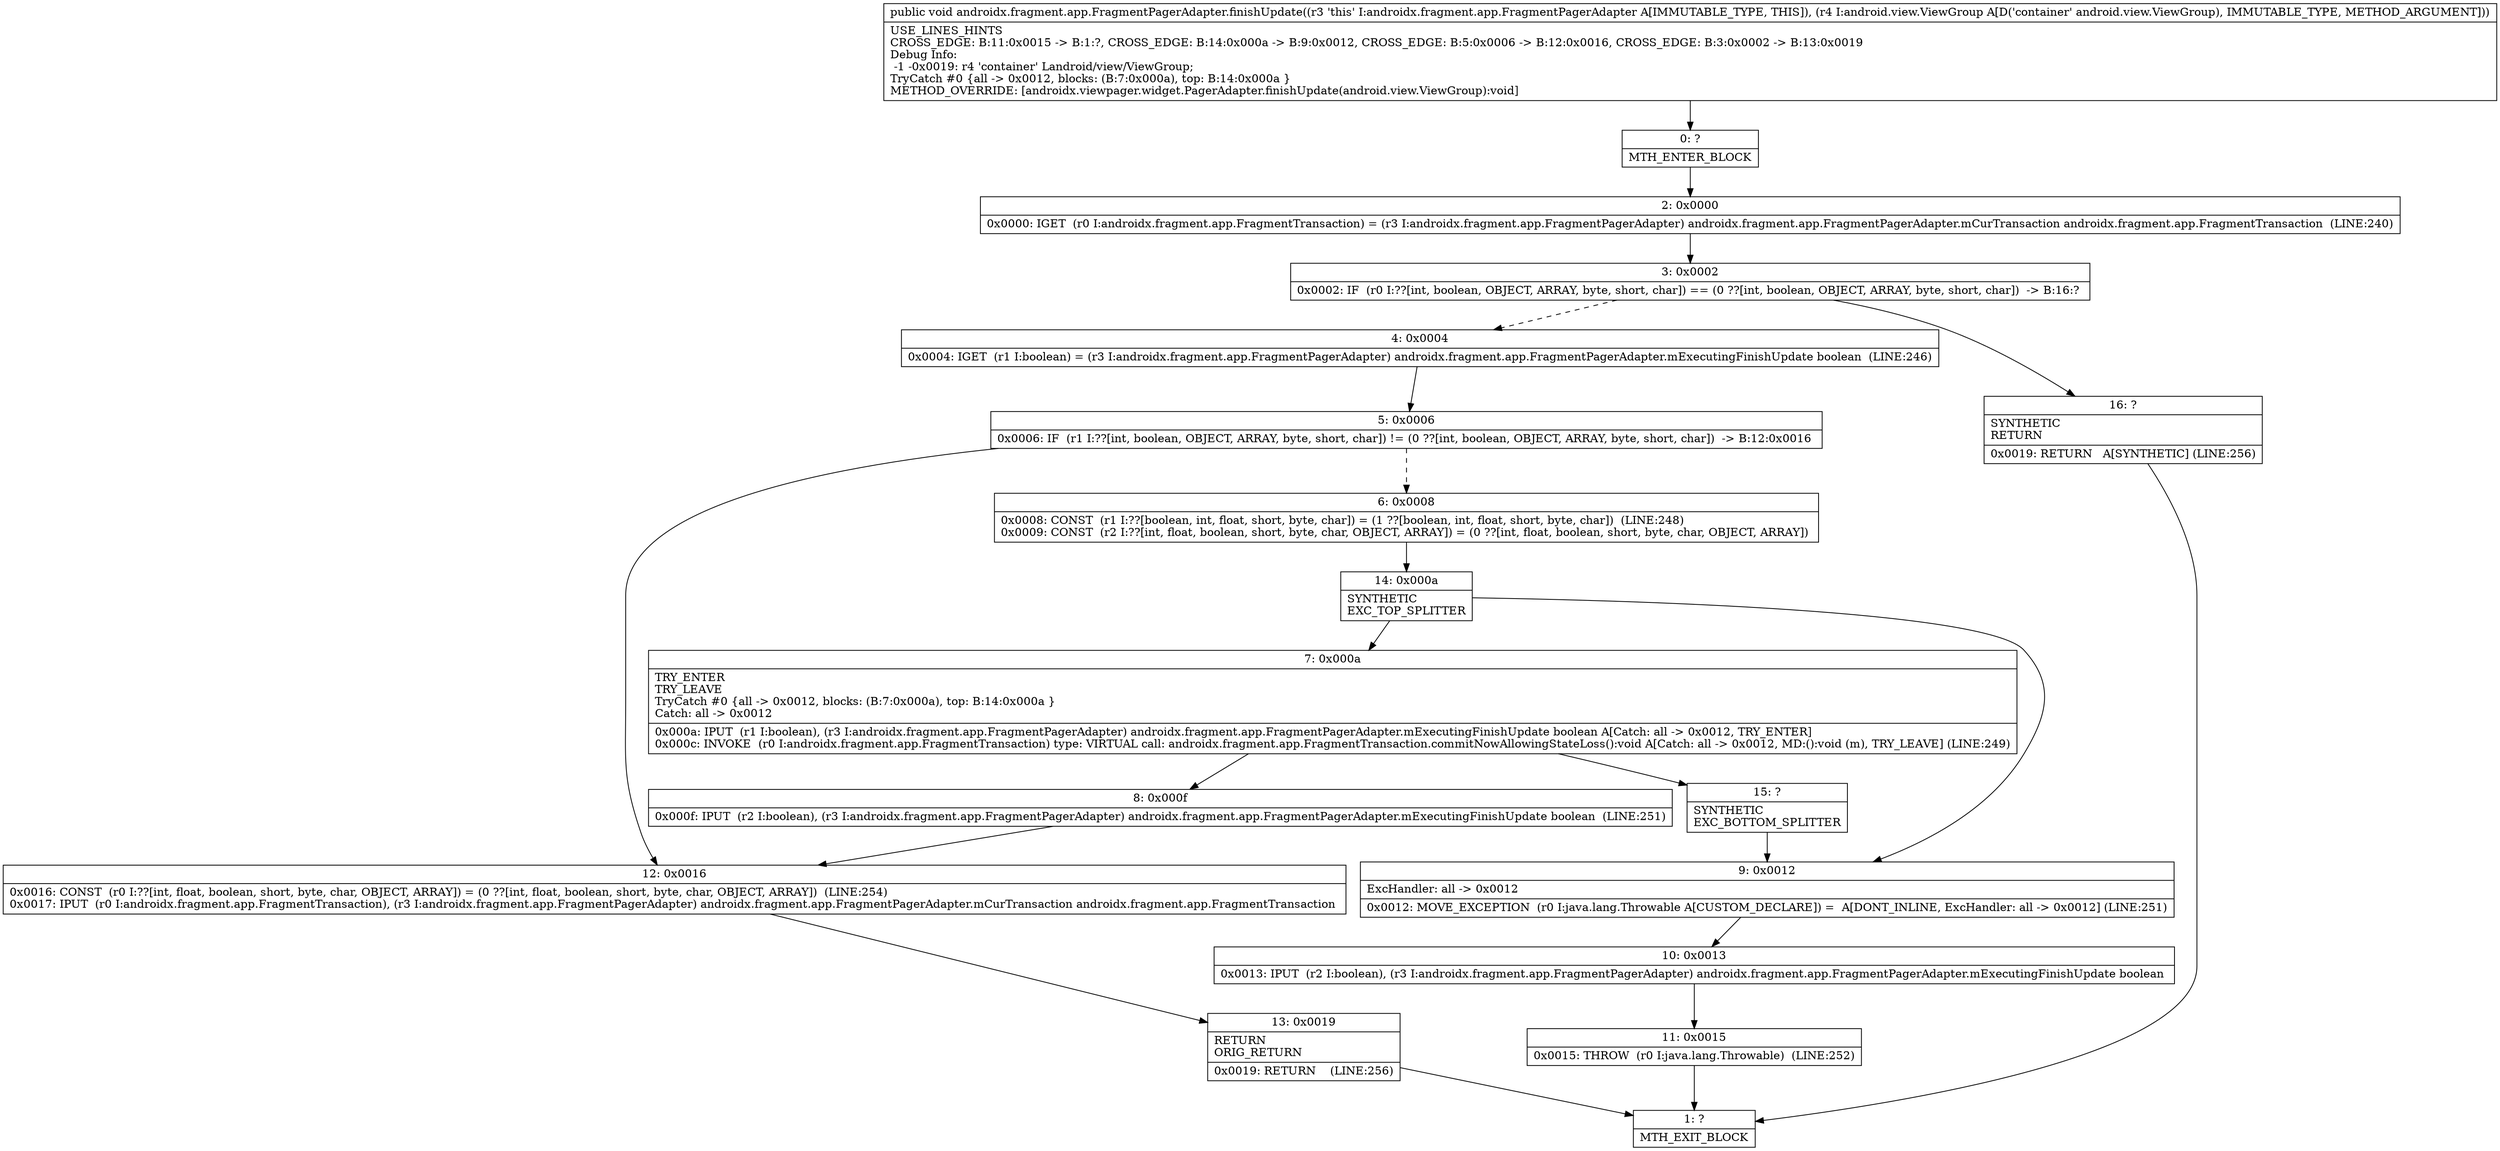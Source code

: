 digraph "CFG forandroidx.fragment.app.FragmentPagerAdapter.finishUpdate(Landroid\/view\/ViewGroup;)V" {
Node_0 [shape=record,label="{0\:\ ?|MTH_ENTER_BLOCK\l}"];
Node_2 [shape=record,label="{2\:\ 0x0000|0x0000: IGET  (r0 I:androidx.fragment.app.FragmentTransaction) = (r3 I:androidx.fragment.app.FragmentPagerAdapter) androidx.fragment.app.FragmentPagerAdapter.mCurTransaction androidx.fragment.app.FragmentTransaction  (LINE:240)\l}"];
Node_3 [shape=record,label="{3\:\ 0x0002|0x0002: IF  (r0 I:??[int, boolean, OBJECT, ARRAY, byte, short, char]) == (0 ??[int, boolean, OBJECT, ARRAY, byte, short, char])  \-\> B:16:? \l}"];
Node_4 [shape=record,label="{4\:\ 0x0004|0x0004: IGET  (r1 I:boolean) = (r3 I:androidx.fragment.app.FragmentPagerAdapter) androidx.fragment.app.FragmentPagerAdapter.mExecutingFinishUpdate boolean  (LINE:246)\l}"];
Node_5 [shape=record,label="{5\:\ 0x0006|0x0006: IF  (r1 I:??[int, boolean, OBJECT, ARRAY, byte, short, char]) != (0 ??[int, boolean, OBJECT, ARRAY, byte, short, char])  \-\> B:12:0x0016 \l}"];
Node_6 [shape=record,label="{6\:\ 0x0008|0x0008: CONST  (r1 I:??[boolean, int, float, short, byte, char]) = (1 ??[boolean, int, float, short, byte, char])  (LINE:248)\l0x0009: CONST  (r2 I:??[int, float, boolean, short, byte, char, OBJECT, ARRAY]) = (0 ??[int, float, boolean, short, byte, char, OBJECT, ARRAY]) \l}"];
Node_14 [shape=record,label="{14\:\ 0x000a|SYNTHETIC\lEXC_TOP_SPLITTER\l}"];
Node_7 [shape=record,label="{7\:\ 0x000a|TRY_ENTER\lTRY_LEAVE\lTryCatch #0 \{all \-\> 0x0012, blocks: (B:7:0x000a), top: B:14:0x000a \}\lCatch: all \-\> 0x0012\l|0x000a: IPUT  (r1 I:boolean), (r3 I:androidx.fragment.app.FragmentPagerAdapter) androidx.fragment.app.FragmentPagerAdapter.mExecutingFinishUpdate boolean A[Catch: all \-\> 0x0012, TRY_ENTER]\l0x000c: INVOKE  (r0 I:androidx.fragment.app.FragmentTransaction) type: VIRTUAL call: androidx.fragment.app.FragmentTransaction.commitNowAllowingStateLoss():void A[Catch: all \-\> 0x0012, MD:():void (m), TRY_LEAVE] (LINE:249)\l}"];
Node_8 [shape=record,label="{8\:\ 0x000f|0x000f: IPUT  (r2 I:boolean), (r3 I:androidx.fragment.app.FragmentPagerAdapter) androidx.fragment.app.FragmentPagerAdapter.mExecutingFinishUpdate boolean  (LINE:251)\l}"];
Node_15 [shape=record,label="{15\:\ ?|SYNTHETIC\lEXC_BOTTOM_SPLITTER\l}"];
Node_9 [shape=record,label="{9\:\ 0x0012|ExcHandler: all \-\> 0x0012\l|0x0012: MOVE_EXCEPTION  (r0 I:java.lang.Throwable A[CUSTOM_DECLARE]) =  A[DONT_INLINE, ExcHandler: all \-\> 0x0012] (LINE:251)\l}"];
Node_10 [shape=record,label="{10\:\ 0x0013|0x0013: IPUT  (r2 I:boolean), (r3 I:androidx.fragment.app.FragmentPagerAdapter) androidx.fragment.app.FragmentPagerAdapter.mExecutingFinishUpdate boolean \l}"];
Node_11 [shape=record,label="{11\:\ 0x0015|0x0015: THROW  (r0 I:java.lang.Throwable)  (LINE:252)\l}"];
Node_1 [shape=record,label="{1\:\ ?|MTH_EXIT_BLOCK\l}"];
Node_12 [shape=record,label="{12\:\ 0x0016|0x0016: CONST  (r0 I:??[int, float, boolean, short, byte, char, OBJECT, ARRAY]) = (0 ??[int, float, boolean, short, byte, char, OBJECT, ARRAY])  (LINE:254)\l0x0017: IPUT  (r0 I:androidx.fragment.app.FragmentTransaction), (r3 I:androidx.fragment.app.FragmentPagerAdapter) androidx.fragment.app.FragmentPagerAdapter.mCurTransaction androidx.fragment.app.FragmentTransaction \l}"];
Node_13 [shape=record,label="{13\:\ 0x0019|RETURN\lORIG_RETURN\l|0x0019: RETURN    (LINE:256)\l}"];
Node_16 [shape=record,label="{16\:\ ?|SYNTHETIC\lRETURN\l|0x0019: RETURN   A[SYNTHETIC] (LINE:256)\l}"];
MethodNode[shape=record,label="{public void androidx.fragment.app.FragmentPagerAdapter.finishUpdate((r3 'this' I:androidx.fragment.app.FragmentPagerAdapter A[IMMUTABLE_TYPE, THIS]), (r4 I:android.view.ViewGroup A[D('container' android.view.ViewGroup), IMMUTABLE_TYPE, METHOD_ARGUMENT]))  | USE_LINES_HINTS\lCROSS_EDGE: B:11:0x0015 \-\> B:1:?, CROSS_EDGE: B:14:0x000a \-\> B:9:0x0012, CROSS_EDGE: B:5:0x0006 \-\> B:12:0x0016, CROSS_EDGE: B:3:0x0002 \-\> B:13:0x0019\lDebug Info:\l  \-1 \-0x0019: r4 'container' Landroid\/view\/ViewGroup;\lTryCatch #0 \{all \-\> 0x0012, blocks: (B:7:0x000a), top: B:14:0x000a \}\lMETHOD_OVERRIDE: [androidx.viewpager.widget.PagerAdapter.finishUpdate(android.view.ViewGroup):void]\l}"];
MethodNode -> Node_0;Node_0 -> Node_2;
Node_2 -> Node_3;
Node_3 -> Node_4[style=dashed];
Node_3 -> Node_16;
Node_4 -> Node_5;
Node_5 -> Node_6[style=dashed];
Node_5 -> Node_12;
Node_6 -> Node_14;
Node_14 -> Node_7;
Node_14 -> Node_9;
Node_7 -> Node_8;
Node_7 -> Node_15;
Node_8 -> Node_12;
Node_15 -> Node_9;
Node_9 -> Node_10;
Node_10 -> Node_11;
Node_11 -> Node_1;
Node_12 -> Node_13;
Node_13 -> Node_1;
Node_16 -> Node_1;
}

